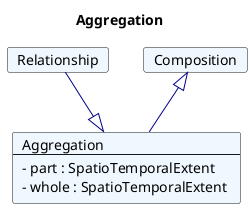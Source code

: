 @startuml
Title Aggregation 

Card Aggregation #F0F8FF [
Aggregation
----
- part : SpatioTemporalExtent 
- whole : SpatioTemporalExtent 
]
Card Relationship #F0F8FF [
Relationship
]
Relationship --|> Aggregation  #00008B 
Card Composition #F0F8FF [
Composition
]
Composition <|-- Aggregation  #00008B 
@enduml